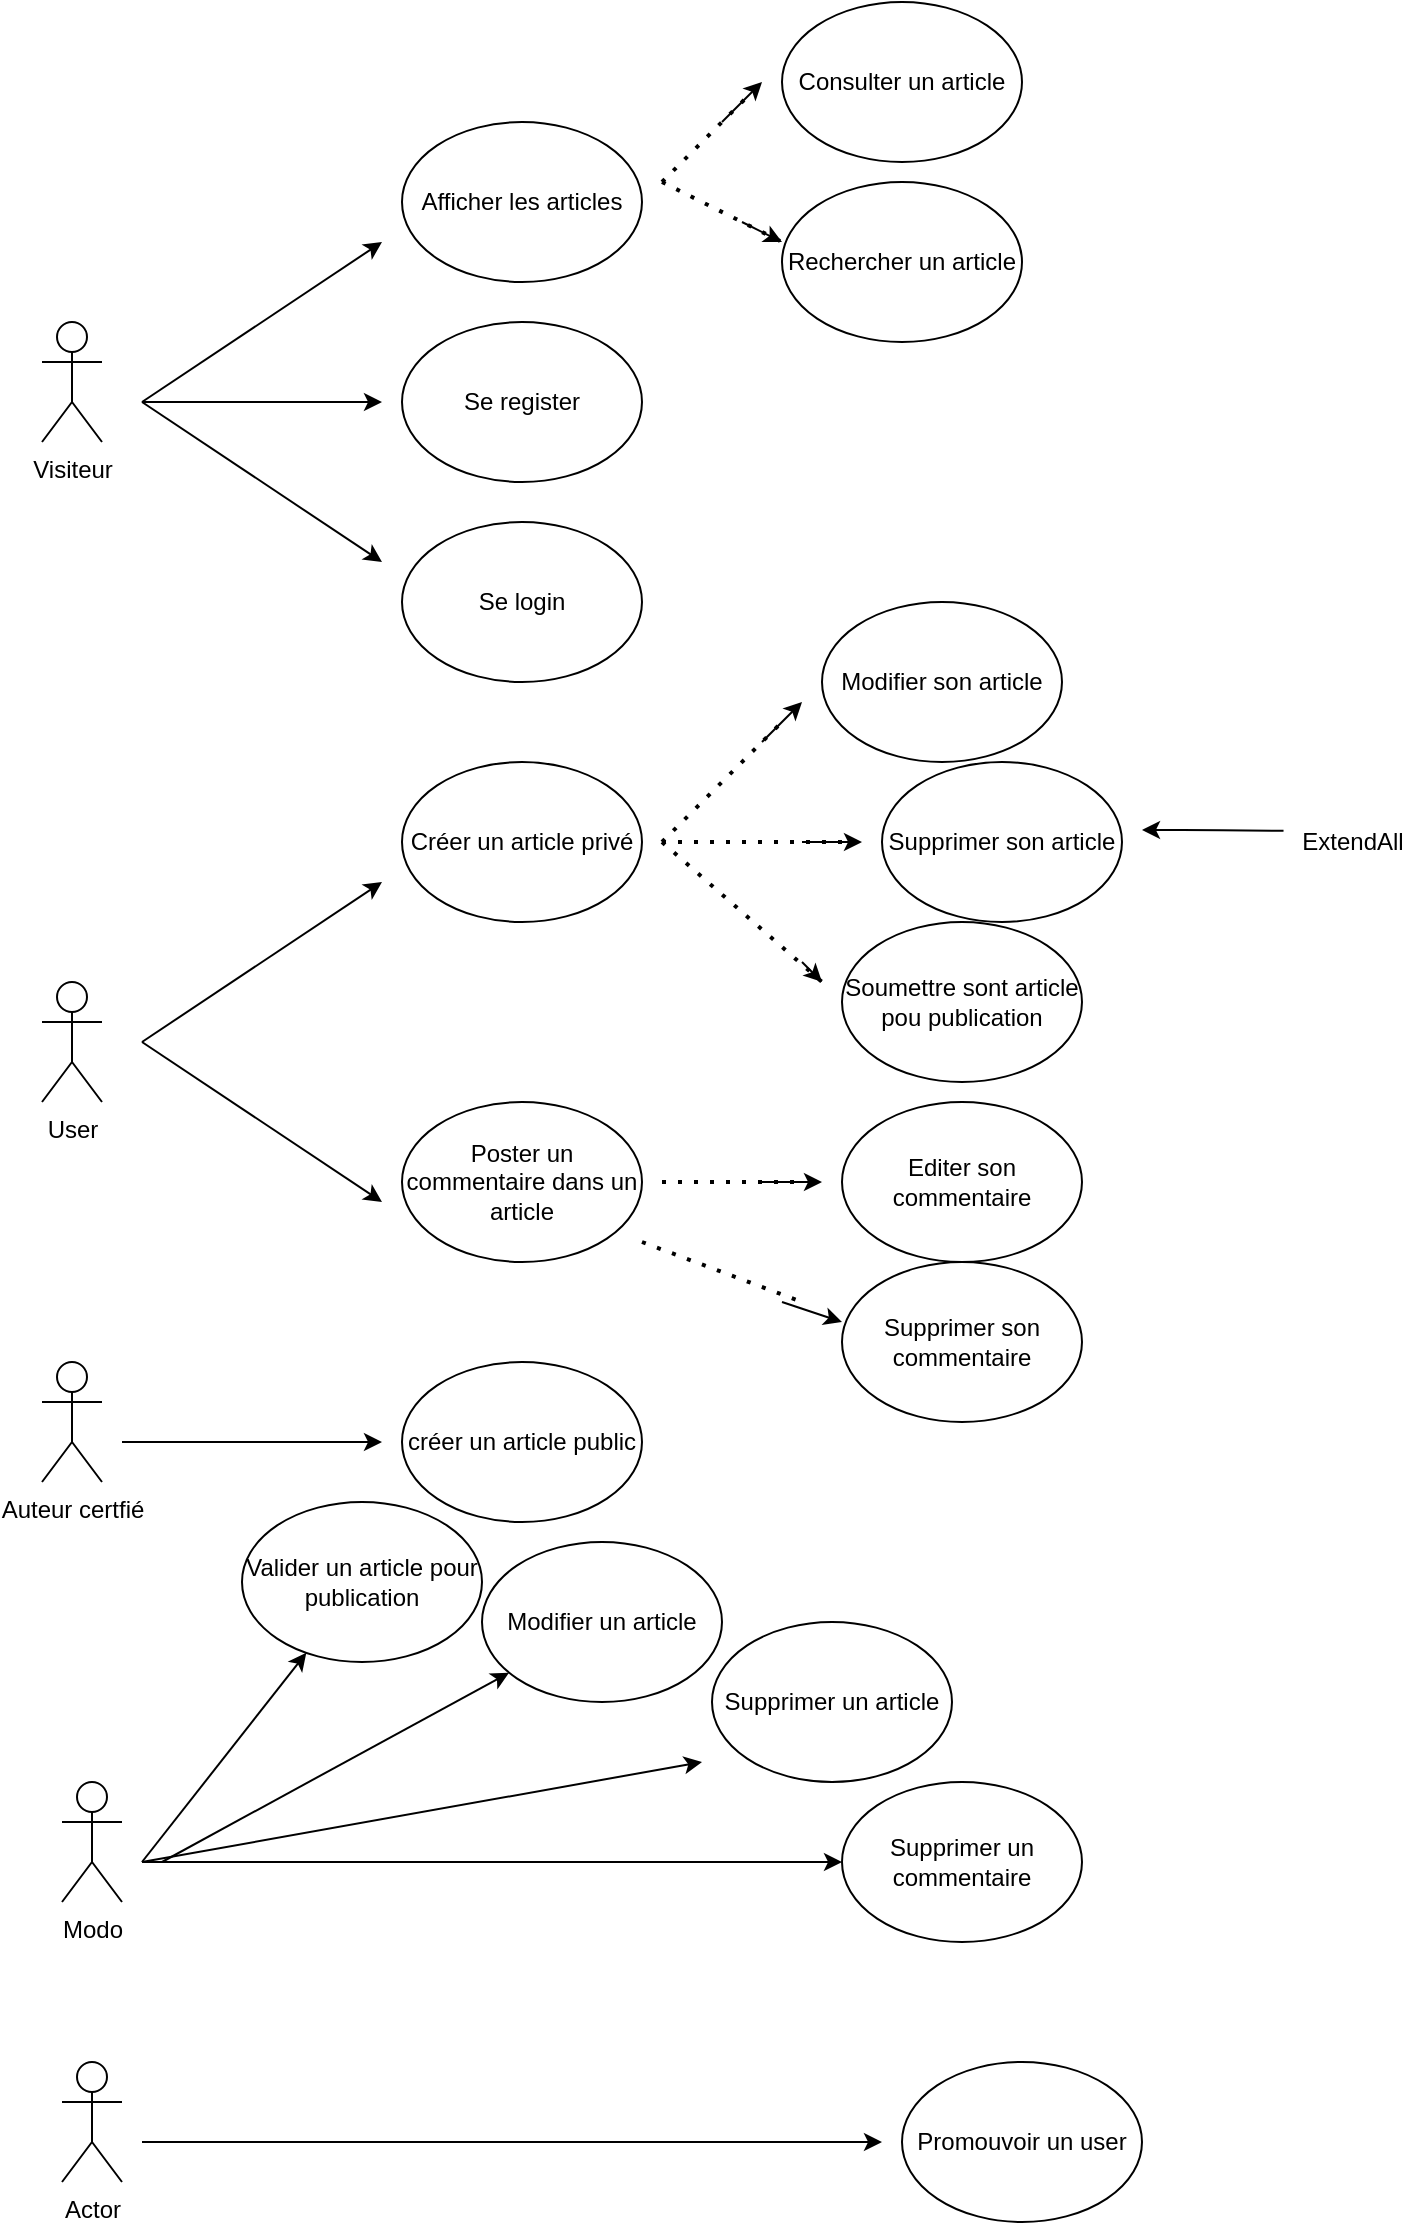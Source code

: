 <mxfile>
    <diagram id="kkHRxAe1fJe9SMIPB8_p" name="Page-1">
        <mxGraphModel dx="1002" dy="568" grid="1" gridSize="10" guides="1" tooltips="1" connect="1" arrows="1" fold="1" page="1" pageScale="1" pageWidth="850" pageHeight="1100" math="0" shadow="0">
            <root>
                <mxCell id="0"/>
                <mxCell id="1" parent="0"/>
                <mxCell id="2" value="Visiteur" style="shape=umlActor;verticalLabelPosition=bottom;verticalAlign=top;html=1;outlineConnect=0;" parent="1" vertex="1">
                    <mxGeometry x="30" y="160" width="30" height="60" as="geometry"/>
                </mxCell>
                <mxCell id="3" value="" style="endArrow=classic;html=1;" parent="1" edge="1">
                    <mxGeometry width="50" height="50" relative="1" as="geometry">
                        <mxPoint x="80" y="200" as="sourcePoint"/>
                        <mxPoint x="200" y="120" as="targetPoint"/>
                        <Array as="points"/>
                    </mxGeometry>
                </mxCell>
                <mxCell id="4" value="" style="endArrow=classic;html=1;" parent="1" edge="1">
                    <mxGeometry width="50" height="50" relative="1" as="geometry">
                        <mxPoint x="80" y="200" as="sourcePoint"/>
                        <mxPoint x="200" y="200" as="targetPoint"/>
                    </mxGeometry>
                </mxCell>
                <mxCell id="5" value="" style="endArrow=classic;html=1;" parent="1" edge="1">
                    <mxGeometry width="50" height="50" relative="1" as="geometry">
                        <mxPoint x="80" y="200" as="sourcePoint"/>
                        <mxPoint x="200" y="280" as="targetPoint"/>
                    </mxGeometry>
                </mxCell>
                <mxCell id="6" value="Afficher les articles" style="ellipse;whiteSpace=wrap;html=1;" parent="1" vertex="1">
                    <mxGeometry x="210" y="60" width="120" height="80" as="geometry"/>
                </mxCell>
                <mxCell id="7" value="Se register" style="ellipse;whiteSpace=wrap;html=1;" parent="1" vertex="1">
                    <mxGeometry x="210" y="160" width="120" height="80" as="geometry"/>
                </mxCell>
                <mxCell id="8" value="Se login" style="ellipse;whiteSpace=wrap;html=1;" parent="1" vertex="1">
                    <mxGeometry x="210" y="260" width="120" height="80" as="geometry"/>
                </mxCell>
                <mxCell id="9" value="" style="endArrow=none;dashed=1;html=1;dashPattern=1 3;strokeWidth=2;" parent="1" edge="1">
                    <mxGeometry width="50" height="50" relative="1" as="geometry">
                        <mxPoint x="340" y="90" as="sourcePoint"/>
                        <mxPoint x="390" y="40" as="targetPoint"/>
                    </mxGeometry>
                </mxCell>
                <mxCell id="10" value="" style="edgeStyle=none;orthogonalLoop=1;jettySize=auto;html=1;" parent="1" edge="1">
                    <mxGeometry width="100" relative="1" as="geometry">
                        <mxPoint x="370" y="60" as="sourcePoint"/>
                        <mxPoint x="390" y="40" as="targetPoint"/>
                        <Array as="points"/>
                    </mxGeometry>
                </mxCell>
                <mxCell id="11" value="Consulter un article" style="ellipse;whiteSpace=wrap;html=1;" parent="1" vertex="1">
                    <mxGeometry x="400" width="120" height="80" as="geometry"/>
                </mxCell>
                <mxCell id="12" value="" style="endArrow=none;dashed=1;html=1;dashPattern=1 3;strokeWidth=2;" parent="1" edge="1">
                    <mxGeometry width="50" height="50" relative="1" as="geometry">
                        <mxPoint x="340" y="90" as="sourcePoint"/>
                        <mxPoint x="400" y="120" as="targetPoint"/>
                    </mxGeometry>
                </mxCell>
                <mxCell id="13" value="" style="edgeStyle=none;orthogonalLoop=1;jettySize=auto;html=1;" parent="1" edge="1">
                    <mxGeometry width="100" relative="1" as="geometry">
                        <mxPoint x="380" y="110" as="sourcePoint"/>
                        <mxPoint x="400" y="120" as="targetPoint"/>
                        <Array as="points"/>
                    </mxGeometry>
                </mxCell>
                <mxCell id="14" value="Rechercher un article" style="ellipse;whiteSpace=wrap;html=1;" parent="1" vertex="1">
                    <mxGeometry x="400" y="90" width="120" height="80" as="geometry"/>
                </mxCell>
                <mxCell id="15" value="User" style="shape=umlActor;verticalLabelPosition=bottom;verticalAlign=top;html=1;outlineConnect=0;" parent="1" vertex="1">
                    <mxGeometry x="30" y="490" width="30" height="60" as="geometry"/>
                </mxCell>
                <mxCell id="19" value="" style="endArrow=classic;html=1;" parent="1" edge="1">
                    <mxGeometry width="50" height="50" relative="1" as="geometry">
                        <mxPoint x="80" y="520" as="sourcePoint"/>
                        <mxPoint x="200" y="440" as="targetPoint"/>
                    </mxGeometry>
                </mxCell>
                <mxCell id="20" value="" style="endArrow=classic;html=1;" parent="1" edge="1">
                    <mxGeometry width="50" height="50" relative="1" as="geometry">
                        <mxPoint x="80" y="520" as="sourcePoint"/>
                        <mxPoint x="200" y="600" as="targetPoint"/>
                    </mxGeometry>
                </mxCell>
                <mxCell id="21" value="Créer un article privé" style="ellipse;whiteSpace=wrap;html=1;" parent="1" vertex="1">
                    <mxGeometry x="210" y="380" width="120" height="80" as="geometry"/>
                </mxCell>
                <mxCell id="22" value="Poster un commentaire dans un article" style="ellipse;whiteSpace=wrap;html=1;" parent="1" vertex="1">
                    <mxGeometry x="210" y="550" width="120" height="80" as="geometry"/>
                </mxCell>
                <mxCell id="23" value="" style="endArrow=none;dashed=1;html=1;dashPattern=1 3;strokeWidth=2;" parent="1" edge="1">
                    <mxGeometry width="50" height="50" relative="1" as="geometry">
                        <mxPoint x="340" y="420" as="sourcePoint"/>
                        <mxPoint x="400" y="360" as="targetPoint"/>
                    </mxGeometry>
                </mxCell>
                <mxCell id="25" value="" style="edgeStyle=none;orthogonalLoop=1;jettySize=auto;html=1;" parent="1" edge="1">
                    <mxGeometry width="100" relative="1" as="geometry">
                        <mxPoint x="390" y="370" as="sourcePoint"/>
                        <mxPoint x="410" y="350" as="targetPoint"/>
                        <Array as="points"/>
                    </mxGeometry>
                </mxCell>
                <mxCell id="26" value="" style="endArrow=none;dashed=1;html=1;dashPattern=1 3;strokeWidth=2;" parent="1" edge="1">
                    <mxGeometry width="50" height="50" relative="1" as="geometry">
                        <mxPoint x="340" y="420" as="sourcePoint"/>
                        <mxPoint x="430" y="420" as="targetPoint"/>
                    </mxGeometry>
                </mxCell>
                <mxCell id="27" value="" style="edgeStyle=none;orthogonalLoop=1;jettySize=auto;html=1;" parent="1" edge="1">
                    <mxGeometry width="100" relative="1" as="geometry">
                        <mxPoint x="410" y="420" as="sourcePoint"/>
                        <mxPoint x="440" y="420" as="targetPoint"/>
                        <Array as="points"/>
                    </mxGeometry>
                </mxCell>
                <mxCell id="28" value="" style="endArrow=none;dashed=1;html=1;dashPattern=1 3;strokeWidth=2;" parent="1" edge="1">
                    <mxGeometry width="50" height="50" relative="1" as="geometry">
                        <mxPoint x="340" y="420" as="sourcePoint"/>
                        <mxPoint x="420" y="490" as="targetPoint"/>
                    </mxGeometry>
                </mxCell>
                <mxCell id="29" value="" style="edgeStyle=none;orthogonalLoop=1;jettySize=auto;html=1;" parent="1" edge="1">
                    <mxGeometry width="100" relative="1" as="geometry">
                        <mxPoint x="410" y="480" as="sourcePoint"/>
                        <mxPoint x="420" y="490" as="targetPoint"/>
                        <Array as="points"/>
                    </mxGeometry>
                </mxCell>
                <mxCell id="30" value="Modifier son article" style="ellipse;whiteSpace=wrap;html=1;" parent="1" vertex="1">
                    <mxGeometry x="420" y="300" width="120" height="80" as="geometry"/>
                </mxCell>
                <mxCell id="31" value="Supprimer son article" style="ellipse;whiteSpace=wrap;html=1;" parent="1" vertex="1">
                    <mxGeometry x="450" y="380" width="120" height="80" as="geometry"/>
                </mxCell>
                <mxCell id="32" value="Soumettre sont article pou publication" style="ellipse;whiteSpace=wrap;html=1;" parent="1" vertex="1">
                    <mxGeometry x="430" y="460" width="120" height="80" as="geometry"/>
                </mxCell>
                <mxCell id="37" value="Editer son commentaire" style="ellipse;whiteSpace=wrap;html=1;" parent="1" vertex="1">
                    <mxGeometry x="430" y="550" width="120" height="80" as="geometry"/>
                </mxCell>
                <mxCell id="38" value="Supprimer son commentaire" style="ellipse;whiteSpace=wrap;html=1;" parent="1" vertex="1">
                    <mxGeometry x="430" y="630" width="120" height="80" as="geometry"/>
                </mxCell>
                <mxCell id="39" value="ExtendAll" style="text;html=1;align=center;verticalAlign=middle;resizable=0;points=[];autosize=1;strokeColor=none;fillColor=none;" parent="1" vertex="1">
                    <mxGeometry x="650" y="405" width="70" height="30" as="geometry"/>
                </mxCell>
                <mxCell id="40" value="" style="edgeStyle=none;orthogonalLoop=1;jettySize=auto;html=1;exitX=0.011;exitY=0.313;exitDx=0;exitDy=0;exitPerimeter=0;" parent="1" source="39" edge="1">
                    <mxGeometry width="100" relative="1" as="geometry">
                        <mxPoint x="540" y="390" as="sourcePoint"/>
                        <mxPoint x="580" y="414" as="targetPoint"/>
                        <Array as="points">
                            <mxPoint x="610" y="414"/>
                        </Array>
                    </mxGeometry>
                </mxCell>
                <mxCell id="42" value="" style="endArrow=none;dashed=1;html=1;dashPattern=1 3;strokeWidth=2;" parent="1" edge="1">
                    <mxGeometry width="50" height="50" relative="1" as="geometry">
                        <mxPoint x="330" y="620" as="sourcePoint"/>
                        <mxPoint x="410" y="650" as="targetPoint"/>
                    </mxGeometry>
                </mxCell>
                <mxCell id="43" value="" style="endArrow=none;dashed=1;html=1;dashPattern=1 3;strokeWidth=2;" parent="1" edge="1">
                    <mxGeometry width="50" height="50" relative="1" as="geometry">
                        <mxPoint x="340" y="590" as="sourcePoint"/>
                        <mxPoint x="410" y="590" as="targetPoint"/>
                    </mxGeometry>
                </mxCell>
                <mxCell id="44" value="" style="edgeStyle=none;orthogonalLoop=1;jettySize=auto;html=1;" parent="1" edge="1">
                    <mxGeometry width="100" relative="1" as="geometry">
                        <mxPoint x="390" y="590" as="sourcePoint"/>
                        <mxPoint x="420" y="590" as="targetPoint"/>
                        <Array as="points"/>
                    </mxGeometry>
                </mxCell>
                <mxCell id="46" value="" style="edgeStyle=none;orthogonalLoop=1;jettySize=auto;html=1;entryX=0;entryY=0.375;entryDx=0;entryDy=0;entryPerimeter=0;" parent="1" edge="1" target="38">
                    <mxGeometry width="100" relative="1" as="geometry">
                        <mxPoint x="400" y="650" as="sourcePoint"/>
                        <mxPoint x="420" y="670" as="targetPoint"/>
                        <Array as="points"/>
                    </mxGeometry>
                </mxCell>
                <mxCell id="47" value="Auteur certfié" style="shape=umlActor;verticalLabelPosition=bottom;verticalAlign=top;html=1;outlineConnect=0;" parent="1" vertex="1">
                    <mxGeometry x="30" y="680" width="30" height="60" as="geometry"/>
                </mxCell>
                <mxCell id="49" value="créer un article public" style="ellipse;whiteSpace=wrap;html=1;" parent="1" vertex="1">
                    <mxGeometry x="210" y="680" width="120" height="80" as="geometry"/>
                </mxCell>
                <mxCell id="50" value="Modo" style="shape=umlActor;verticalLabelPosition=bottom;verticalAlign=top;html=1;outlineConnect=0;" parent="1" vertex="1">
                    <mxGeometry x="40" y="890" width="30" height="60" as="geometry"/>
                </mxCell>
                <mxCell id="54" value="" style="endArrow=classic;html=1;entryX=0;entryY=0.5;entryDx=0;entryDy=0;" parent="1" target="59" edge="1">
                    <mxGeometry width="50" height="50" relative="1" as="geometry">
                        <mxPoint x="80" y="930" as="sourcePoint"/>
                        <mxPoint x="250" y="1040" as="targetPoint"/>
                        <Array as="points"/>
                    </mxGeometry>
                </mxCell>
                <mxCell id="56" value="Valider un article pour publication" style="ellipse;whiteSpace=wrap;html=1;" parent="1" vertex="1">
                    <mxGeometry x="130" y="750" width="120" height="80" as="geometry"/>
                </mxCell>
                <mxCell id="57" value="Modifier un article" style="ellipse;whiteSpace=wrap;html=1;" parent="1" vertex="1">
                    <mxGeometry x="250" y="770" width="120" height="80" as="geometry"/>
                </mxCell>
                <mxCell id="58" value="Supprimer un article" style="ellipse;whiteSpace=wrap;html=1;" parent="1" vertex="1">
                    <mxGeometry x="365" y="810" width="120" height="80" as="geometry"/>
                </mxCell>
                <mxCell id="59" value="Supprimer un commentaire" style="ellipse;whiteSpace=wrap;html=1;" parent="1" vertex="1">
                    <mxGeometry x="430" y="890" width="120" height="80" as="geometry"/>
                </mxCell>
                <mxCell id="63" value="" style="endArrow=classic;html=1;" parent="1" edge="1">
                    <mxGeometry width="50" height="50" relative="1" as="geometry">
                        <mxPoint x="70" y="720" as="sourcePoint"/>
                        <mxPoint x="200" y="720" as="targetPoint"/>
                    </mxGeometry>
                </mxCell>
                <mxCell id="64" value="" style="endArrow=classic;html=1;" parent="1" edge="1">
                    <mxGeometry width="50" height="50" relative="1" as="geometry">
                        <mxPoint x="80" y="930" as="sourcePoint"/>
                        <mxPoint x="360" y="880" as="targetPoint"/>
                    </mxGeometry>
                </mxCell>
                <mxCell id="65" value="" style="endArrow=classic;html=1;" parent="1" target="57" edge="1">
                    <mxGeometry width="50" height="50" relative="1" as="geometry">
                        <mxPoint x="90" y="930" as="sourcePoint"/>
                        <mxPoint x="430" y="850" as="targetPoint"/>
                    </mxGeometry>
                </mxCell>
                <mxCell id="66" value="" style="endArrow=classic;html=1;" parent="1" target="56" edge="1">
                    <mxGeometry width="50" height="50" relative="1" as="geometry">
                        <mxPoint x="80" y="930" as="sourcePoint"/>
                        <mxPoint x="430" y="850" as="targetPoint"/>
                    </mxGeometry>
                </mxCell>
                <mxCell id="67" value="Actor" style="shape=umlActor;verticalLabelPosition=bottom;verticalAlign=top;html=1;outlineConnect=0;" parent="1" vertex="1">
                    <mxGeometry x="40" y="1030" width="30" height="60" as="geometry"/>
                </mxCell>
                <mxCell id="69" value="Promouvoir un user" style="ellipse;whiteSpace=wrap;html=1;" parent="1" vertex="1">
                    <mxGeometry x="460" y="1030" width="120" height="80" as="geometry"/>
                </mxCell>
                <mxCell id="70" value="" style="endArrow=classic;html=1;" parent="1" edge="1">
                    <mxGeometry width="50" height="50" relative="1" as="geometry">
                        <mxPoint x="80" y="1070" as="sourcePoint"/>
                        <mxPoint x="450" y="1070" as="targetPoint"/>
                    </mxGeometry>
                </mxCell>
            </root>
        </mxGraphModel>
    </diagram>
</mxfile>